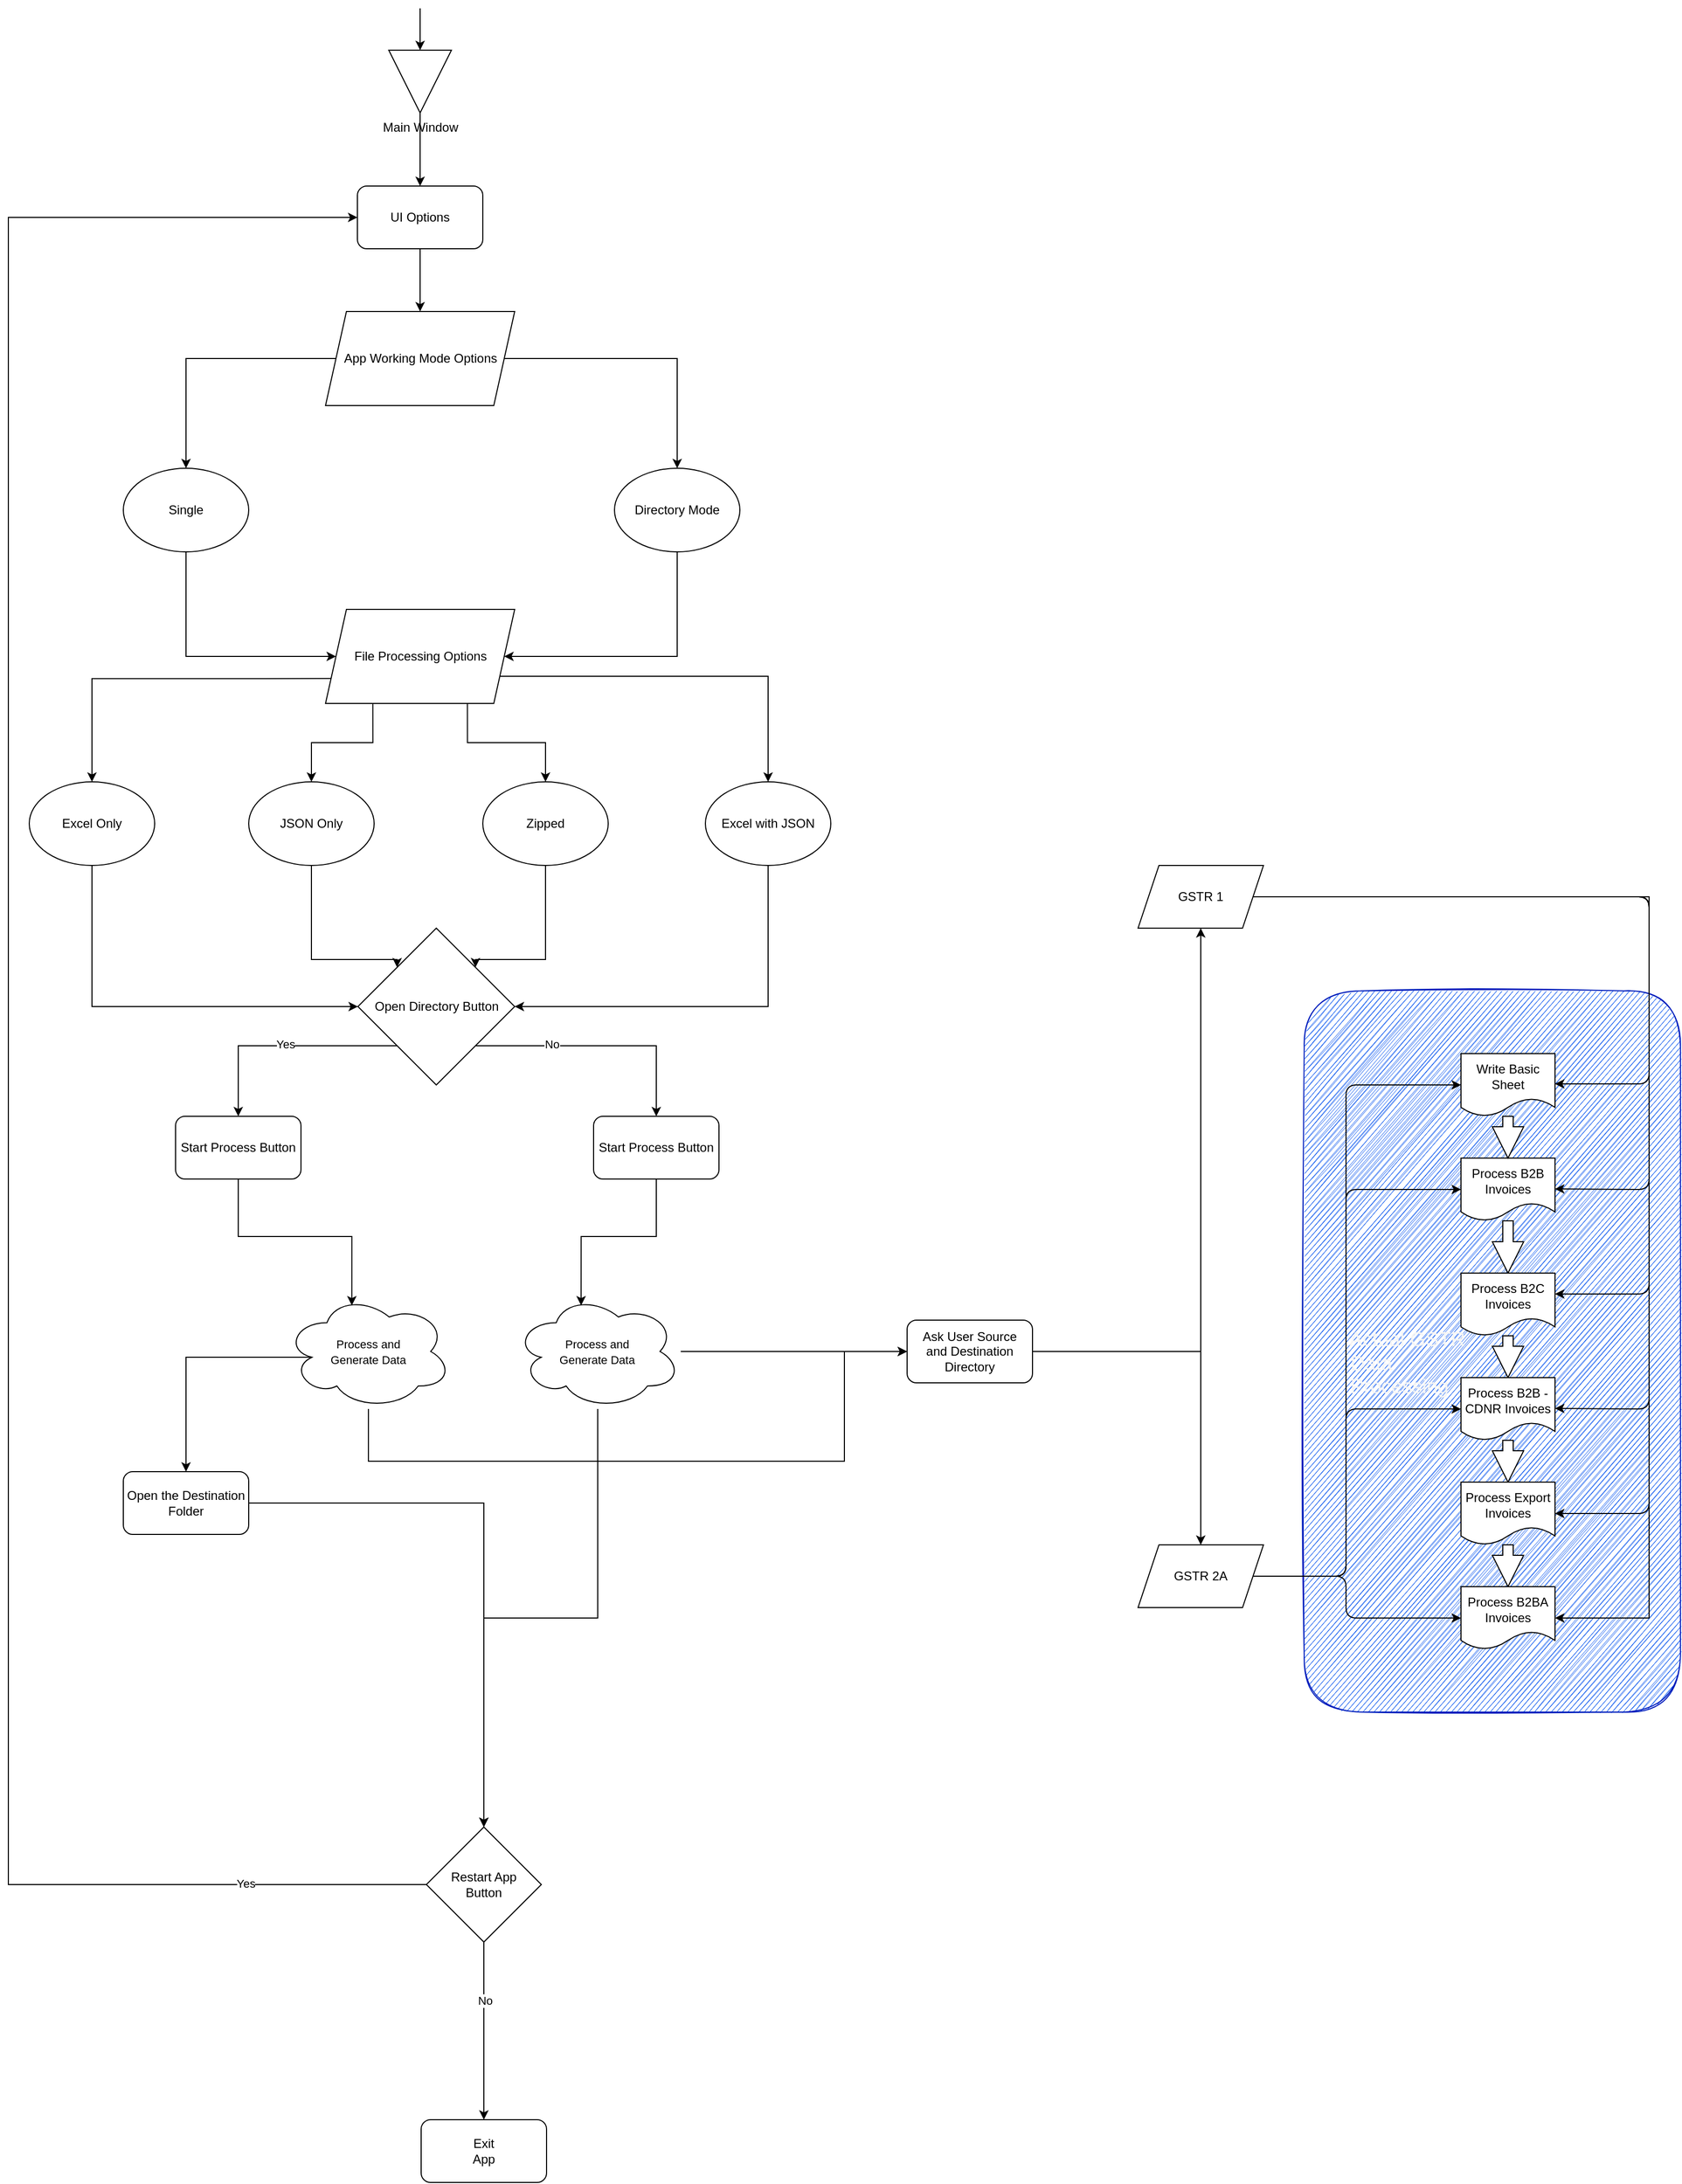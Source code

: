 <mxfile version="14.5.1" type="device"><diagram id="C5RBs43oDa-KdzZeNtuy" name="GSTR 1 &amp; 2 Process Sheet"><mxGraphModel dx="1447" dy="917" grid="1" gridSize="10" guides="1" tooltips="1" connect="1" arrows="1" fold="1" page="1" pageScale="1" pageWidth="827" pageHeight="1169" math="0" shadow="0"><root><mxCell id="WIyWlLk6GJQsqaUBKTNV-0"/><mxCell id="WIyWlLk6GJQsqaUBKTNV-1" parent="WIyWlLk6GJQsqaUBKTNV-0"/><mxCell id="c79IcYAa6zmzz7e5liMy-87" value="&lt;div&gt;&lt;span style=&quot;font-size: 19px ; color: rgb(245 , 245 , 245)&quot;&gt;&amp;nbsp; &amp;nbsp; &amp;nbsp; &amp;nbsp;&amp;nbsp;&lt;/span&gt;&lt;/div&gt;&lt;div&gt;&lt;span style=&quot;font-size: 19px ; color: rgb(245 , 245 , 245)&quot;&gt;&amp;nbsp; &amp;nbsp; &amp;nbsp; &amp;nbsp; Actual GSTR&amp;nbsp;&lt;/span&gt;&lt;/div&gt;&lt;div&gt;&lt;span style=&quot;font-size: 19px ; color: rgb(245 , 245 , 245)&quot;&gt;&amp;nbsp; &amp;nbsp; &amp;nbsp; &amp;nbsp; Data&amp;nbsp;&lt;/span&gt;&lt;/div&gt;&lt;div&gt;&lt;span style=&quot;font-size: 19px ; color: rgb(245 , 245 , 245)&quot;&gt;&amp;nbsp; &amp;nbsp; &amp;nbsp; &amp;nbsp; Processing&lt;/span&gt;&lt;/div&gt;" style="rounded=1;whiteSpace=wrap;html=1;strokeColor=#001DBC;glass=0;sketch=1;shadow=0;fillColor=#0050ef;fillStyle=auto;fontColor=#ffffff;align=left;" vertex="1" parent="WIyWlLk6GJQsqaUBKTNV-1"><mxGeometry x="1280" y="950" width="360" height="690" as="geometry"/></mxCell><mxCell id="c79IcYAa6zmzz7e5liMy-4" style="edgeStyle=orthogonalEdgeStyle;rounded=0;orthogonalLoop=1;jettySize=auto;html=1;entryX=0.5;entryY=0;entryDx=0;entryDy=0;" edge="1" parent="WIyWlLk6GJQsqaUBKTNV-1" source="c79IcYAa6zmzz7e5liMy-2" target="c79IcYAa6zmzz7e5liMy-3"><mxGeometry relative="1" as="geometry"/></mxCell><mxCell id="c79IcYAa6zmzz7e5liMy-2" value="UI Options" style="rounded=1;whiteSpace=wrap;html=1;" vertex="1" parent="WIyWlLk6GJQsqaUBKTNV-1"><mxGeometry x="374" y="180" width="120" height="60" as="geometry"/></mxCell><mxCell id="c79IcYAa6zmzz7e5liMy-7" style="edgeStyle=orthogonalEdgeStyle;rounded=0;orthogonalLoop=1;jettySize=auto;html=1;" edge="1" parent="WIyWlLk6GJQsqaUBKTNV-1" source="c79IcYAa6zmzz7e5liMy-3" target="c79IcYAa6zmzz7e5liMy-5"><mxGeometry relative="1" as="geometry"/></mxCell><mxCell id="c79IcYAa6zmzz7e5liMy-8" style="edgeStyle=orthogonalEdgeStyle;rounded=0;orthogonalLoop=1;jettySize=auto;html=1;entryX=0.5;entryY=0;entryDx=0;entryDy=0;" edge="1" parent="WIyWlLk6GJQsqaUBKTNV-1" source="c79IcYAa6zmzz7e5liMy-3" target="c79IcYAa6zmzz7e5liMy-6"><mxGeometry relative="1" as="geometry"/></mxCell><mxCell id="c79IcYAa6zmzz7e5liMy-3" value="App Working Mode Options" style="shape=parallelogram;perimeter=parallelogramPerimeter;whiteSpace=wrap;html=1;fixedSize=1;" vertex="1" parent="WIyWlLk6GJQsqaUBKTNV-1"><mxGeometry x="343.5" y="300" width="181" height="90" as="geometry"/></mxCell><mxCell id="c79IcYAa6zmzz7e5liMy-13" style="edgeStyle=orthogonalEdgeStyle;rounded=0;orthogonalLoop=1;jettySize=auto;html=1;entryX=0;entryY=0.5;entryDx=0;entryDy=0;" edge="1" parent="WIyWlLk6GJQsqaUBKTNV-1" source="c79IcYAa6zmzz7e5liMy-5" target="c79IcYAa6zmzz7e5liMy-12"><mxGeometry relative="1" as="geometry"><Array as="points"><mxPoint x="210" y="630"/></Array></mxGeometry></mxCell><mxCell id="c79IcYAa6zmzz7e5liMy-5" value="Single" style="ellipse;whiteSpace=wrap;html=1;" vertex="1" parent="WIyWlLk6GJQsqaUBKTNV-1"><mxGeometry x="150" y="450" width="120" height="80" as="geometry"/></mxCell><mxCell id="c79IcYAa6zmzz7e5liMy-14" style="edgeStyle=orthogonalEdgeStyle;rounded=0;orthogonalLoop=1;jettySize=auto;html=1;entryX=1;entryY=0.5;entryDx=0;entryDy=0;" edge="1" parent="WIyWlLk6GJQsqaUBKTNV-1" source="c79IcYAa6zmzz7e5liMy-6" target="c79IcYAa6zmzz7e5liMy-12"><mxGeometry relative="1" as="geometry"><Array as="points"><mxPoint x="680" y="630"/></Array></mxGeometry></mxCell><mxCell id="c79IcYAa6zmzz7e5liMy-6" value="Directory Mode" style="ellipse;whiteSpace=wrap;html=1;" vertex="1" parent="WIyWlLk6GJQsqaUBKTNV-1"><mxGeometry x="620" y="450" width="120" height="80" as="geometry"/></mxCell><mxCell id="c79IcYAa6zmzz7e5liMy-11" style="edgeStyle=orthogonalEdgeStyle;rounded=0;orthogonalLoop=1;jettySize=auto;html=1;entryX=0.5;entryY=0;entryDx=0;entryDy=0;" edge="1" parent="WIyWlLk6GJQsqaUBKTNV-1" source="c79IcYAa6zmzz7e5liMy-10" target="c79IcYAa6zmzz7e5liMy-2"><mxGeometry relative="1" as="geometry"/></mxCell><mxCell id="c79IcYAa6zmzz7e5liMy-10" value="Main Window" style="verticalLabelPosition=bottom;verticalAlign=top;html=1;shape=offPageConnector;rounded=0;size=1;" vertex="1" parent="WIyWlLk6GJQsqaUBKTNV-1"><mxGeometry x="404" y="50" width="60" height="60" as="geometry"/></mxCell><mxCell id="c79IcYAa6zmzz7e5liMy-22" style="edgeStyle=orthogonalEdgeStyle;rounded=0;orthogonalLoop=1;jettySize=auto;html=1;exitX=0;exitY=0.75;exitDx=0;exitDy=0;entryX=0.5;entryY=0;entryDx=0;entryDy=0;" edge="1" parent="WIyWlLk6GJQsqaUBKTNV-1" source="c79IcYAa6zmzz7e5liMy-12" target="c79IcYAa6zmzz7e5liMy-17"><mxGeometry relative="1" as="geometry"/></mxCell><mxCell id="c79IcYAa6zmzz7e5liMy-23" style="edgeStyle=orthogonalEdgeStyle;rounded=0;orthogonalLoop=1;jettySize=auto;html=1;exitX=0.25;exitY=1;exitDx=0;exitDy=0;entryX=0.5;entryY=0;entryDx=0;entryDy=0;" edge="1" parent="WIyWlLk6GJQsqaUBKTNV-1" source="c79IcYAa6zmzz7e5liMy-12" target="c79IcYAa6zmzz7e5liMy-18"><mxGeometry relative="1" as="geometry"/></mxCell><mxCell id="c79IcYAa6zmzz7e5liMy-24" style="edgeStyle=orthogonalEdgeStyle;rounded=0;orthogonalLoop=1;jettySize=auto;html=1;exitX=0.75;exitY=1;exitDx=0;exitDy=0;entryX=0.5;entryY=0;entryDx=0;entryDy=0;" edge="1" parent="WIyWlLk6GJQsqaUBKTNV-1" source="c79IcYAa6zmzz7e5liMy-12" target="c79IcYAa6zmzz7e5liMy-19"><mxGeometry relative="1" as="geometry"/></mxCell><mxCell id="c79IcYAa6zmzz7e5liMy-25" style="edgeStyle=orthogonalEdgeStyle;rounded=0;orthogonalLoop=1;jettySize=auto;html=1;exitX=1;exitY=0.75;exitDx=0;exitDy=0;entryX=0.5;entryY=0;entryDx=0;entryDy=0;" edge="1" parent="WIyWlLk6GJQsqaUBKTNV-1" source="c79IcYAa6zmzz7e5liMy-12" target="c79IcYAa6zmzz7e5liMy-20"><mxGeometry relative="1" as="geometry"/></mxCell><mxCell id="c79IcYAa6zmzz7e5liMy-12" value="File Processing Options" style="shape=parallelogram;perimeter=parallelogramPerimeter;whiteSpace=wrap;html=1;fixedSize=1;" vertex="1" parent="WIyWlLk6GJQsqaUBKTNV-1"><mxGeometry x="343.5" y="585" width="181" height="90" as="geometry"/></mxCell><mxCell id="c79IcYAa6zmzz7e5liMy-27" style="edgeStyle=orthogonalEdgeStyle;rounded=0;orthogonalLoop=1;jettySize=auto;html=1;entryX=0;entryY=0.5;entryDx=0;entryDy=0;" edge="1" parent="WIyWlLk6GJQsqaUBKTNV-1" source="c79IcYAa6zmzz7e5liMy-17" target="c79IcYAa6zmzz7e5liMy-26"><mxGeometry relative="1" as="geometry"><Array as="points"><mxPoint x="120" y="965"/></Array></mxGeometry></mxCell><mxCell id="c79IcYAa6zmzz7e5liMy-17" value="Excel Only" style="ellipse;whiteSpace=wrap;html=1;" vertex="1" parent="WIyWlLk6GJQsqaUBKTNV-1"><mxGeometry x="60" y="750" width="120" height="80" as="geometry"/></mxCell><mxCell id="c79IcYAa6zmzz7e5liMy-28" style="edgeStyle=orthogonalEdgeStyle;rounded=0;orthogonalLoop=1;jettySize=auto;html=1;entryX=0;entryY=0;entryDx=0;entryDy=0;" edge="1" parent="WIyWlLk6GJQsqaUBKTNV-1" source="c79IcYAa6zmzz7e5liMy-18" target="c79IcYAa6zmzz7e5liMy-26"><mxGeometry relative="1" as="geometry"><Array as="points"><mxPoint x="330" y="920"/><mxPoint x="412" y="920"/></Array></mxGeometry></mxCell><mxCell id="c79IcYAa6zmzz7e5liMy-18" value="JSON Only" style="ellipse;whiteSpace=wrap;html=1;" vertex="1" parent="WIyWlLk6GJQsqaUBKTNV-1"><mxGeometry x="270" y="750" width="120" height="80" as="geometry"/></mxCell><mxCell id="c79IcYAa6zmzz7e5liMy-29" style="edgeStyle=orthogonalEdgeStyle;rounded=0;orthogonalLoop=1;jettySize=auto;html=1;entryX=1;entryY=0;entryDx=0;entryDy=0;" edge="1" parent="WIyWlLk6GJQsqaUBKTNV-1" source="c79IcYAa6zmzz7e5liMy-19" target="c79IcYAa6zmzz7e5liMy-26"><mxGeometry relative="1" as="geometry"><Array as="points"><mxPoint x="554" y="920"/><mxPoint x="487" y="920"/></Array></mxGeometry></mxCell><mxCell id="c79IcYAa6zmzz7e5liMy-19" value="Zipped" style="ellipse;whiteSpace=wrap;html=1;" vertex="1" parent="WIyWlLk6GJQsqaUBKTNV-1"><mxGeometry x="494" y="750" width="120" height="80" as="geometry"/></mxCell><mxCell id="c79IcYAa6zmzz7e5liMy-30" style="edgeStyle=orthogonalEdgeStyle;rounded=0;orthogonalLoop=1;jettySize=auto;html=1;entryX=1;entryY=0.5;entryDx=0;entryDy=0;" edge="1" parent="WIyWlLk6GJQsqaUBKTNV-1" source="c79IcYAa6zmzz7e5liMy-20" target="c79IcYAa6zmzz7e5liMy-26"><mxGeometry relative="1" as="geometry"><Array as="points"><mxPoint x="767" y="965"/></Array></mxGeometry></mxCell><mxCell id="c79IcYAa6zmzz7e5liMy-20" value="Excel with JSON" style="ellipse;whiteSpace=wrap;html=1;" vertex="1" parent="WIyWlLk6GJQsqaUBKTNV-1"><mxGeometry x="707" y="750" width="120" height="80" as="geometry"/></mxCell><mxCell id="c79IcYAa6zmzz7e5liMy-33" style="edgeStyle=orthogonalEdgeStyle;rounded=0;orthogonalLoop=1;jettySize=auto;html=1;exitX=0;exitY=1;exitDx=0;exitDy=0;entryX=0.5;entryY=0;entryDx=0;entryDy=0;" edge="1" parent="WIyWlLk6GJQsqaUBKTNV-1" source="c79IcYAa6zmzz7e5liMy-26" target="c79IcYAa6zmzz7e5liMy-31"><mxGeometry relative="1" as="geometry"/></mxCell><mxCell id="c79IcYAa6zmzz7e5liMy-37" value="Yes" style="edgeLabel;html=1;align=center;verticalAlign=middle;resizable=0;points=[];" vertex="1" connectable="0" parent="c79IcYAa6zmzz7e5liMy-33"><mxGeometry x="-0.02" y="-2" relative="1" as="geometry"><mxPoint as="offset"/></mxGeometry></mxCell><mxCell id="c79IcYAa6zmzz7e5liMy-34" style="edgeStyle=orthogonalEdgeStyle;rounded=0;orthogonalLoop=1;jettySize=auto;html=1;exitX=1;exitY=1;exitDx=0;exitDy=0;entryX=0.5;entryY=0;entryDx=0;entryDy=0;" edge="1" parent="WIyWlLk6GJQsqaUBKTNV-1" source="c79IcYAa6zmzz7e5liMy-26" target="c79IcYAa6zmzz7e5liMy-32"><mxGeometry relative="1" as="geometry"/></mxCell><mxCell id="c79IcYAa6zmzz7e5liMy-36" value="No" style="edgeLabel;html=1;align=center;verticalAlign=middle;resizable=0;points=[];" vertex="1" connectable="0" parent="c79IcYAa6zmzz7e5liMy-34"><mxGeometry x="-0.393" y="3" relative="1" as="geometry"><mxPoint y="1" as="offset"/></mxGeometry></mxCell><mxCell id="c79IcYAa6zmzz7e5liMy-26" value="Open Directory Button" style="rhombus;whiteSpace=wrap;html=1;" vertex="1" parent="WIyWlLk6GJQsqaUBKTNV-1"><mxGeometry x="374.5" y="890" width="150" height="150" as="geometry"/></mxCell><mxCell id="c79IcYAa6zmzz7e5liMy-42" style="edgeStyle=orthogonalEdgeStyle;rounded=0;orthogonalLoop=1;jettySize=auto;html=1;entryX=0.4;entryY=0.1;entryDx=0;entryDy=0;entryPerimeter=0;" edge="1" parent="WIyWlLk6GJQsqaUBKTNV-1" source="c79IcYAa6zmzz7e5liMy-31" target="c79IcYAa6zmzz7e5liMy-38"><mxGeometry relative="1" as="geometry"/></mxCell><mxCell id="c79IcYAa6zmzz7e5liMy-31" value="Start Process Button" style="rounded=1;whiteSpace=wrap;html=1;" vertex="1" parent="WIyWlLk6GJQsqaUBKTNV-1"><mxGeometry x="200" y="1070" width="120" height="60" as="geometry"/></mxCell><mxCell id="c79IcYAa6zmzz7e5liMy-43" style="edgeStyle=orthogonalEdgeStyle;rounded=0;orthogonalLoop=1;jettySize=auto;html=1;entryX=0.4;entryY=0.1;entryDx=0;entryDy=0;entryPerimeter=0;" edge="1" parent="WIyWlLk6GJQsqaUBKTNV-1" source="c79IcYAa6zmzz7e5liMy-32" target="c79IcYAa6zmzz7e5liMy-41"><mxGeometry relative="1" as="geometry"/></mxCell><mxCell id="c79IcYAa6zmzz7e5liMy-32" value="Start Process Button" style="rounded=1;whiteSpace=wrap;html=1;" vertex="1" parent="WIyWlLk6GJQsqaUBKTNV-1"><mxGeometry x="600" y="1070" width="120" height="60" as="geometry"/></mxCell><mxCell id="c79IcYAa6zmzz7e5liMy-55" style="edgeStyle=orthogonalEdgeStyle;rounded=0;orthogonalLoop=1;jettySize=auto;html=1;exitX=0.16;exitY=0.55;exitDx=0;exitDy=0;exitPerimeter=0;entryX=0.5;entryY=0;entryDx=0;entryDy=0;" edge="1" parent="WIyWlLk6GJQsqaUBKTNV-1" source="c79IcYAa6zmzz7e5liMy-38" target="c79IcYAa6zmzz7e5liMy-53"><mxGeometry relative="1" as="geometry"/></mxCell><mxCell id="c79IcYAa6zmzz7e5liMy-58" style="edgeStyle=orthogonalEdgeStyle;rounded=0;orthogonalLoop=1;jettySize=auto;html=1;entryX=0;entryY=0.5;entryDx=0;entryDy=0;" edge="1" parent="WIyWlLk6GJQsqaUBKTNV-1" source="c79IcYAa6zmzz7e5liMy-38" target="c79IcYAa6zmzz7e5liMy-59"><mxGeometry relative="1" as="geometry"><mxPoint x="840" y="1295" as="targetPoint"/><Array as="points"><mxPoint x="385" y="1400"/><mxPoint x="840" y="1400"/><mxPoint x="840" y="1295"/></Array></mxGeometry></mxCell><mxCell id="c79IcYAa6zmzz7e5liMy-38" value="&lt;font style=&quot;font-size: 11px&quot;&gt;Process and &lt;br&gt;Generate Data&lt;/font&gt;" style="ellipse;shape=cloud;whiteSpace=wrap;html=1;" vertex="1" parent="WIyWlLk6GJQsqaUBKTNV-1"><mxGeometry x="305.11" y="1240" width="158.89" height="110" as="geometry"/></mxCell><mxCell id="c79IcYAa6zmzz7e5liMy-45" style="edgeStyle=orthogonalEdgeStyle;rounded=0;orthogonalLoop=1;jettySize=auto;html=1;entryX=0;entryY=0.5;entryDx=0;entryDy=0;" edge="1" parent="WIyWlLk6GJQsqaUBKTNV-1" source="c79IcYAa6zmzz7e5liMy-41" target="c79IcYAa6zmzz7e5liMy-44"><mxGeometry relative="1" as="geometry"/></mxCell><mxCell id="c79IcYAa6zmzz7e5liMy-57" style="edgeStyle=orthogonalEdgeStyle;rounded=0;orthogonalLoop=1;jettySize=auto;html=1;" edge="1" parent="WIyWlLk6GJQsqaUBKTNV-1" source="c79IcYAa6zmzz7e5liMy-41"><mxGeometry relative="1" as="geometry"><mxPoint x="900" y="1295" as="targetPoint"/></mxGeometry></mxCell><mxCell id="c79IcYAa6zmzz7e5liMy-41" value="&lt;font style=&quot;font-size: 11px&quot;&gt;Process and &lt;br&gt;Generate Data&lt;/font&gt;" style="ellipse;shape=cloud;whiteSpace=wrap;html=1;" vertex="1" parent="WIyWlLk6GJQsqaUBKTNV-1"><mxGeometry x="524.5" y="1240" width="158.89" height="110" as="geometry"/></mxCell><mxCell id="c79IcYAa6zmzz7e5liMy-46" style="edgeStyle=orthogonalEdgeStyle;rounded=0;orthogonalLoop=1;jettySize=auto;html=1;entryX=0.5;entryY=0;entryDx=0;entryDy=0;" edge="1" parent="WIyWlLk6GJQsqaUBKTNV-1" source="c79IcYAa6zmzz7e5liMy-44" target="c79IcYAa6zmzz7e5liMy-48"><mxGeometry relative="1" as="geometry"><mxPoint x="495" y="2010" as="targetPoint"/></mxGeometry></mxCell><mxCell id="c79IcYAa6zmzz7e5liMy-47" value="No" style="edgeLabel;html=1;align=center;verticalAlign=middle;resizable=0;points=[];" vertex="1" connectable="0" parent="c79IcYAa6zmzz7e5liMy-46"><mxGeometry x="-0.347" y="1" relative="1" as="geometry"><mxPoint as="offset"/></mxGeometry></mxCell><mxCell id="c79IcYAa6zmzz7e5liMy-50" style="edgeStyle=orthogonalEdgeStyle;rounded=0;orthogonalLoop=1;jettySize=auto;html=1;entryX=0;entryY=0.5;entryDx=0;entryDy=0;" edge="1" parent="WIyWlLk6GJQsqaUBKTNV-1" source="c79IcYAa6zmzz7e5liMy-44" target="c79IcYAa6zmzz7e5liMy-2"><mxGeometry relative="1" as="geometry"><mxPoint x="40" y="200" as="targetPoint"/><Array as="points"><mxPoint x="40" y="1805"/><mxPoint x="40" y="210"/></Array></mxGeometry></mxCell><mxCell id="c79IcYAa6zmzz7e5liMy-52" value="Yes" style="edgeLabel;html=1;align=center;verticalAlign=middle;resizable=0;points=[];" vertex="1" connectable="0" parent="c79IcYAa6zmzz7e5liMy-50"><mxGeometry x="-0.851" y="-1" relative="1" as="geometry"><mxPoint as="offset"/></mxGeometry></mxCell><mxCell id="c79IcYAa6zmzz7e5liMy-44" value="Restart App&lt;br&gt;Button" style="rhombus;whiteSpace=wrap;html=1;direction=south;" vertex="1" parent="WIyWlLk6GJQsqaUBKTNV-1"><mxGeometry x="440" y="1750" width="110" height="110" as="geometry"/></mxCell><mxCell id="c79IcYAa6zmzz7e5liMy-48" value="Exit &lt;br&gt;App" style="rounded=1;whiteSpace=wrap;html=1;" vertex="1" parent="WIyWlLk6GJQsqaUBKTNV-1"><mxGeometry x="435" y="2030" width="120" height="60" as="geometry"/></mxCell><mxCell id="c79IcYAa6zmzz7e5liMy-56" style="edgeStyle=orthogonalEdgeStyle;rounded=0;orthogonalLoop=1;jettySize=auto;html=1;entryX=0;entryY=0.5;entryDx=0;entryDy=0;" edge="1" parent="WIyWlLk6GJQsqaUBKTNV-1" source="c79IcYAa6zmzz7e5liMy-53" target="c79IcYAa6zmzz7e5liMy-44"><mxGeometry relative="1" as="geometry"/></mxCell><mxCell id="c79IcYAa6zmzz7e5liMy-53" value="Open the Destination&lt;br&gt;Folder" style="rounded=1;whiteSpace=wrap;html=1;" vertex="1" parent="WIyWlLk6GJQsqaUBKTNV-1"><mxGeometry x="150" y="1410" width="120" height="60" as="geometry"/></mxCell><mxCell id="c79IcYAa6zmzz7e5liMy-63" style="edgeStyle=orthogonalEdgeStyle;rounded=0;orthogonalLoop=1;jettySize=auto;html=1;entryX=0.5;entryY=1;entryDx=0;entryDy=0;" edge="1" parent="WIyWlLk6GJQsqaUBKTNV-1" source="c79IcYAa6zmzz7e5liMy-59" target="c79IcYAa6zmzz7e5liMy-61"><mxGeometry relative="1" as="geometry"><Array as="points"><mxPoint x="1181" y="1295"/></Array></mxGeometry></mxCell><mxCell id="c79IcYAa6zmzz7e5liMy-64" style="edgeStyle=orthogonalEdgeStyle;rounded=0;orthogonalLoop=1;jettySize=auto;html=1;entryX=0.5;entryY=0;entryDx=0;entryDy=0;" edge="1" parent="WIyWlLk6GJQsqaUBKTNV-1" source="c79IcYAa6zmzz7e5liMy-59" target="c79IcYAa6zmzz7e5liMy-62"><mxGeometry relative="1" as="geometry"><Array as="points"><mxPoint x="1181" y="1295"/></Array></mxGeometry></mxCell><mxCell id="c79IcYAa6zmzz7e5liMy-59" value="Ask User Source&lt;br&gt;and Destination&lt;br&gt;Directory" style="rounded=1;whiteSpace=wrap;html=1;" vertex="1" parent="WIyWlLk6GJQsqaUBKTNV-1"><mxGeometry x="900" y="1265" width="120" height="60" as="geometry"/></mxCell><mxCell id="c79IcYAa6zmzz7e5liMy-76" style="edgeStyle=orthogonalEdgeStyle;rounded=0;orthogonalLoop=1;jettySize=auto;html=1;exitX=1;exitY=0.5;exitDx=0;exitDy=0;entryX=1;entryY=0.5;entryDx=0;entryDy=0;" edge="1" parent="WIyWlLk6GJQsqaUBKTNV-1" source="c79IcYAa6zmzz7e5liMy-61" target="c79IcYAa6zmzz7e5liMy-70"><mxGeometry relative="1" as="geometry"><Array as="points"><mxPoint x="1610" y="860"/><mxPoint x="1610" y="1550"/></Array></mxGeometry></mxCell><mxCell id="c79IcYAa6zmzz7e5liMy-61" value="GSTR 1" style="shape=parallelogram;perimeter=parallelogramPerimeter;whiteSpace=wrap;html=1;fixedSize=1;" vertex="1" parent="WIyWlLk6GJQsqaUBKTNV-1"><mxGeometry x="1121" y="830" width="120" height="60" as="geometry"/></mxCell><mxCell id="c79IcYAa6zmzz7e5liMy-62" value="GSTR 2A" style="shape=parallelogram;perimeter=parallelogramPerimeter;whiteSpace=wrap;html=1;fixedSize=1;" vertex="1" parent="WIyWlLk6GJQsqaUBKTNV-1"><mxGeometry x="1121" y="1480" width="120" height="60" as="geometry"/></mxCell><mxCell id="c79IcYAa6zmzz7e5liMy-89" style="edgeStyle=orthogonalEdgeStyle;shape=arrow;curved=1;rounded=0;orthogonalLoop=1;jettySize=auto;html=1;entryX=0.5;entryY=0;entryDx=0;entryDy=0;fillColor=#ffffff;" edge="1" parent="WIyWlLk6GJQsqaUBKTNV-1" source="c79IcYAa6zmzz7e5liMy-65" target="c79IcYAa6zmzz7e5liMy-66"><mxGeometry relative="1" as="geometry"/></mxCell><mxCell id="c79IcYAa6zmzz7e5liMy-65" value="Process B2B Invoices" style="shape=document;whiteSpace=wrap;html=1;boundedLbl=1;size=0.286;" vertex="1" parent="WIyWlLk6GJQsqaUBKTNV-1"><mxGeometry x="1430" y="1110" width="90" height="60" as="geometry"/></mxCell><mxCell id="c79IcYAa6zmzz7e5liMy-90" style="edgeStyle=orthogonalEdgeStyle;shape=arrow;curved=1;rounded=0;orthogonalLoop=1;jettySize=auto;html=1;entryX=0.5;entryY=0;entryDx=0;entryDy=0;fillColor=#ffffff;" edge="1" parent="WIyWlLk6GJQsqaUBKTNV-1" source="c79IcYAa6zmzz7e5liMy-66" target="c79IcYAa6zmzz7e5liMy-67"><mxGeometry relative="1" as="geometry"/></mxCell><mxCell id="c79IcYAa6zmzz7e5liMy-66" value="Process B2C Invoices" style="shape=document;whiteSpace=wrap;html=1;boundedLbl=1;size=0.286;" vertex="1" parent="WIyWlLk6GJQsqaUBKTNV-1"><mxGeometry x="1430" y="1220" width="90" height="60" as="geometry"/></mxCell><mxCell id="c79IcYAa6zmzz7e5liMy-92" style="edgeStyle=orthogonalEdgeStyle;shape=arrow;curved=1;rounded=0;orthogonalLoop=1;jettySize=auto;html=1;entryX=0.5;entryY=0;entryDx=0;entryDy=0;fillColor=#ffffff;" edge="1" parent="WIyWlLk6GJQsqaUBKTNV-1" source="c79IcYAa6zmzz7e5liMy-67" target="c79IcYAa6zmzz7e5liMy-68"><mxGeometry relative="1" as="geometry"/></mxCell><mxCell id="c79IcYAa6zmzz7e5liMy-67" value="Process B2B - CDNR Invoices" style="shape=document;whiteSpace=wrap;html=1;boundedLbl=1;size=0.286;" vertex="1" parent="WIyWlLk6GJQsqaUBKTNV-1"><mxGeometry x="1430" y="1320" width="90" height="60" as="geometry"/></mxCell><mxCell id="c79IcYAa6zmzz7e5liMy-93" style="edgeStyle=orthogonalEdgeStyle;shape=arrow;curved=1;rounded=0;orthogonalLoop=1;jettySize=auto;html=1;entryX=0.5;entryY=0;entryDx=0;entryDy=0;fillColor=#ffffff;" edge="1" parent="WIyWlLk6GJQsqaUBKTNV-1" source="c79IcYAa6zmzz7e5liMy-68" target="c79IcYAa6zmzz7e5liMy-70"><mxGeometry relative="1" as="geometry"/></mxCell><mxCell id="c79IcYAa6zmzz7e5liMy-68" value="Process Export Invoices" style="shape=document;whiteSpace=wrap;html=1;boundedLbl=1;size=0.286;" vertex="1" parent="WIyWlLk6GJQsqaUBKTNV-1"><mxGeometry x="1430" y="1420" width="90" height="60" as="geometry"/></mxCell><mxCell id="c79IcYAa6zmzz7e5liMy-88" style="edgeStyle=orthogonalEdgeStyle;shape=arrow;curved=1;rounded=0;orthogonalLoop=1;jettySize=auto;html=1;entryX=0.5;entryY=0;entryDx=0;entryDy=0;fillColor=#ffffff;" edge="1" parent="WIyWlLk6GJQsqaUBKTNV-1" source="c79IcYAa6zmzz7e5liMy-69" target="c79IcYAa6zmzz7e5liMy-65"><mxGeometry relative="1" as="geometry"/></mxCell><mxCell id="c79IcYAa6zmzz7e5liMy-69" value="Write Basic Sheet" style="shape=document;whiteSpace=wrap;html=1;boundedLbl=1;size=0.286;" vertex="1" parent="WIyWlLk6GJQsqaUBKTNV-1"><mxGeometry x="1430" y="1010" width="90" height="60" as="geometry"/></mxCell><mxCell id="c79IcYAa6zmzz7e5liMy-70" value="Process B2BA Invoices" style="shape=document;whiteSpace=wrap;html=1;boundedLbl=1;size=0.286;" vertex="1" parent="WIyWlLk6GJQsqaUBKTNV-1"><mxGeometry x="1430" y="1520" width="90" height="60" as="geometry"/></mxCell><mxCell id="c79IcYAa6zmzz7e5liMy-77" value="" style="endArrow=classic;html=1;entryX=1;entryY=0.5;entryDx=0;entryDy=0;exitX=1;exitY=0.5;exitDx=0;exitDy=0;" edge="1" parent="WIyWlLk6GJQsqaUBKTNV-1" source="c79IcYAa6zmzz7e5liMy-61" target="c79IcYAa6zmzz7e5liMy-68"><mxGeometry width="50" height="50" relative="1" as="geometry"><mxPoint x="1610" y="1450" as="sourcePoint"/><mxPoint x="1480" y="1420" as="targetPoint"/><Array as="points"><mxPoint x="1610" y="860"/><mxPoint x="1610" y="1140"/><mxPoint x="1610" y="1450"/></Array></mxGeometry></mxCell><mxCell id="c79IcYAa6zmzz7e5liMy-78" value="" style="endArrow=classic;html=1;entryX=1;entryY=0.5;entryDx=0;entryDy=0;exitX=1;exitY=0.5;exitDx=0;exitDy=0;" edge="1" parent="WIyWlLk6GJQsqaUBKTNV-1" source="c79IcYAa6zmzz7e5liMy-61"><mxGeometry width="50" height="50" relative="1" as="geometry"><mxPoint x="1610" y="1349.5" as="sourcePoint"/><mxPoint x="1520" y="1349.5" as="targetPoint"/><Array as="points"><mxPoint x="1610" y="860"/><mxPoint x="1610" y="1350"/></Array></mxGeometry></mxCell><mxCell id="c79IcYAa6zmzz7e5liMy-79" value="" style="endArrow=classic;html=1;entryX=1;entryY=0.5;entryDx=0;entryDy=0;exitX=1;exitY=0.5;exitDx=0;exitDy=0;" edge="1" parent="WIyWlLk6GJQsqaUBKTNV-1" source="c79IcYAa6zmzz7e5liMy-61"><mxGeometry width="50" height="50" relative="1" as="geometry"><mxPoint x="1610" y="1240" as="sourcePoint"/><mxPoint x="1520" y="1240" as="targetPoint"/><Array as="points"><mxPoint x="1610" y="860"/><mxPoint x="1610" y="1030"/><mxPoint x="1610" y="1140"/><mxPoint x="1610" y="1240"/></Array></mxGeometry></mxCell><mxCell id="c79IcYAa6zmzz7e5liMy-80" value="" style="endArrow=classic;html=1;entryX=1;entryY=0.5;entryDx=0;entryDy=0;exitX=1;exitY=0.5;exitDx=0;exitDy=0;" edge="1" parent="WIyWlLk6GJQsqaUBKTNV-1" source="c79IcYAa6zmzz7e5liMy-61"><mxGeometry width="50" height="50" relative="1" as="geometry"><mxPoint x="1610" y="1139.5" as="sourcePoint"/><mxPoint x="1520" y="1139.5" as="targetPoint"/><Array as="points"><mxPoint x="1610" y="860"/><mxPoint x="1610" y="1040"/><mxPoint x="1610" y="1140"/></Array></mxGeometry></mxCell><mxCell id="c79IcYAa6zmzz7e5liMy-81" value="" style="endArrow=classic;html=1;entryX=1;entryY=0.5;entryDx=0;entryDy=0;exitX=1;exitY=0.5;exitDx=0;exitDy=0;" edge="1" parent="WIyWlLk6GJQsqaUBKTNV-1" source="c79IcYAa6zmzz7e5liMy-61"><mxGeometry width="50" height="50" relative="1" as="geometry"><mxPoint x="1610" y="1039" as="sourcePoint"/><mxPoint x="1520" y="1039" as="targetPoint"/><Array as="points"><mxPoint x="1610" y="860"/><mxPoint x="1610" y="1039"/></Array></mxGeometry></mxCell><mxCell id="c79IcYAa6zmzz7e5liMy-82" value="" style="endArrow=classic;html=1;entryX=0.5;entryY=0;entryDx=0;entryDy=0;" edge="1" parent="WIyWlLk6GJQsqaUBKTNV-1" target="c79IcYAa6zmzz7e5liMy-10"><mxGeometry width="50" height="50" relative="1" as="geometry"><mxPoint x="434" y="10" as="sourcePoint"/><mxPoint x="300" y="50" as="targetPoint"/></mxGeometry></mxCell><mxCell id="c79IcYAa6zmzz7e5liMy-83" value="" style="endArrow=classic;html=1;exitX=1;exitY=0.5;exitDx=0;exitDy=0;entryX=0;entryY=0.5;entryDx=0;entryDy=0;" edge="1" parent="WIyWlLk6GJQsqaUBKTNV-1" source="c79IcYAa6zmzz7e5liMy-62" target="c79IcYAa6zmzz7e5liMy-70"><mxGeometry width="50" height="50" relative="1" as="geometry"><mxPoint x="1360" y="1400" as="sourcePoint"/><mxPoint x="1410" y="1350" as="targetPoint"/><Array as="points"><mxPoint x="1320" y="1510"/><mxPoint x="1320" y="1550"/></Array></mxGeometry></mxCell><mxCell id="c79IcYAa6zmzz7e5liMy-84" value="" style="endArrow=classic;html=1;exitX=1;exitY=0.5;exitDx=0;exitDy=0;entryX=0;entryY=0.5;entryDx=0;entryDy=0;" edge="1" parent="WIyWlLk6GJQsqaUBKTNV-1" source="c79IcYAa6zmzz7e5liMy-62" target="c79IcYAa6zmzz7e5liMy-67"><mxGeometry width="50" height="50" relative="1" as="geometry"><mxPoint x="1241" y="1520" as="sourcePoint"/><mxPoint x="1440" y="1560" as="targetPoint"/><Array as="points"><mxPoint x="1320" y="1510"/><mxPoint x="1320" y="1350"/></Array></mxGeometry></mxCell><mxCell id="c79IcYAa6zmzz7e5liMy-85" value="" style="endArrow=classic;html=1;exitX=1;exitY=0.5;exitDx=0;exitDy=0;entryX=0;entryY=0.5;entryDx=0;entryDy=0;" edge="1" parent="WIyWlLk6GJQsqaUBKTNV-1" source="c79IcYAa6zmzz7e5liMy-62" target="c79IcYAa6zmzz7e5liMy-65"><mxGeometry width="50" height="50" relative="1" as="geometry"><mxPoint x="1241" y="1520" as="sourcePoint"/><mxPoint x="1440" y="1360" as="targetPoint"/><Array as="points"><mxPoint x="1320" y="1510"/><mxPoint x="1320" y="1140"/></Array></mxGeometry></mxCell><mxCell id="c79IcYAa6zmzz7e5liMy-86" value="" style="endArrow=classic;html=1;exitX=1;exitY=0.5;exitDx=0;exitDy=0;entryX=0;entryY=0.5;entryDx=0;entryDy=0;" edge="1" parent="WIyWlLk6GJQsqaUBKTNV-1" source="c79IcYAa6zmzz7e5liMy-62" target="c79IcYAa6zmzz7e5liMy-69"><mxGeometry width="50" height="50" relative="1" as="geometry"><mxPoint x="1251" y="1530" as="sourcePoint"/><mxPoint x="1450" y="1370" as="targetPoint"/><Array as="points"><mxPoint x="1320" y="1510"/><mxPoint x="1320" y="1040"/></Array></mxGeometry></mxCell></root></mxGraphModel></diagram></mxfile>